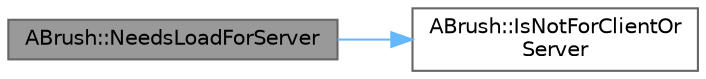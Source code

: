 digraph "ABrush::NeedsLoadForServer"
{
 // INTERACTIVE_SVG=YES
 // LATEX_PDF_SIZE
  bgcolor="transparent";
  edge [fontname=Helvetica,fontsize=10,labelfontname=Helvetica,labelfontsize=10];
  node [fontname=Helvetica,fontsize=10,shape=box,height=0.2,width=0.4];
  rankdir="LR";
  Node1 [id="Node000001",label="ABrush::NeedsLoadForServer",height=0.2,width=0.4,color="gray40", fillcolor="grey60", style="filled", fontcolor="black",tooltip=" "];
  Node1 -> Node2 [id="edge1_Node000001_Node000002",color="steelblue1",style="solid",tooltip=" "];
  Node2 [id="Node000002",label="ABrush::IsNotForClientOr\lServer",height=0.2,width=0.4,color="grey40", fillcolor="white", style="filled",URL="$d3/dd8/classABrush.html#a1756b3516af4c351c2b4020a35165278",tooltip="Return if true if this brush is not used for gameplay (i.e."];
}
